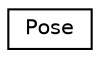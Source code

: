 digraph "Graphical Class Hierarchy"
{
 // LATEX_PDF_SIZE
  edge [fontname="Helvetica",fontsize="10",labelfontname="Helvetica",labelfontsize="10"];
  node [fontname="Helvetica",fontsize="10",shape=record];
  rankdir="LR";
  Node0 [label="Pose",height=0.2,width=0.4,color="black", fillcolor="white", style="filled",URL="$structsl_1_1Pose.html",tooltip="Pose structure with data on timing and validity in addition to position and rotation."];
}
